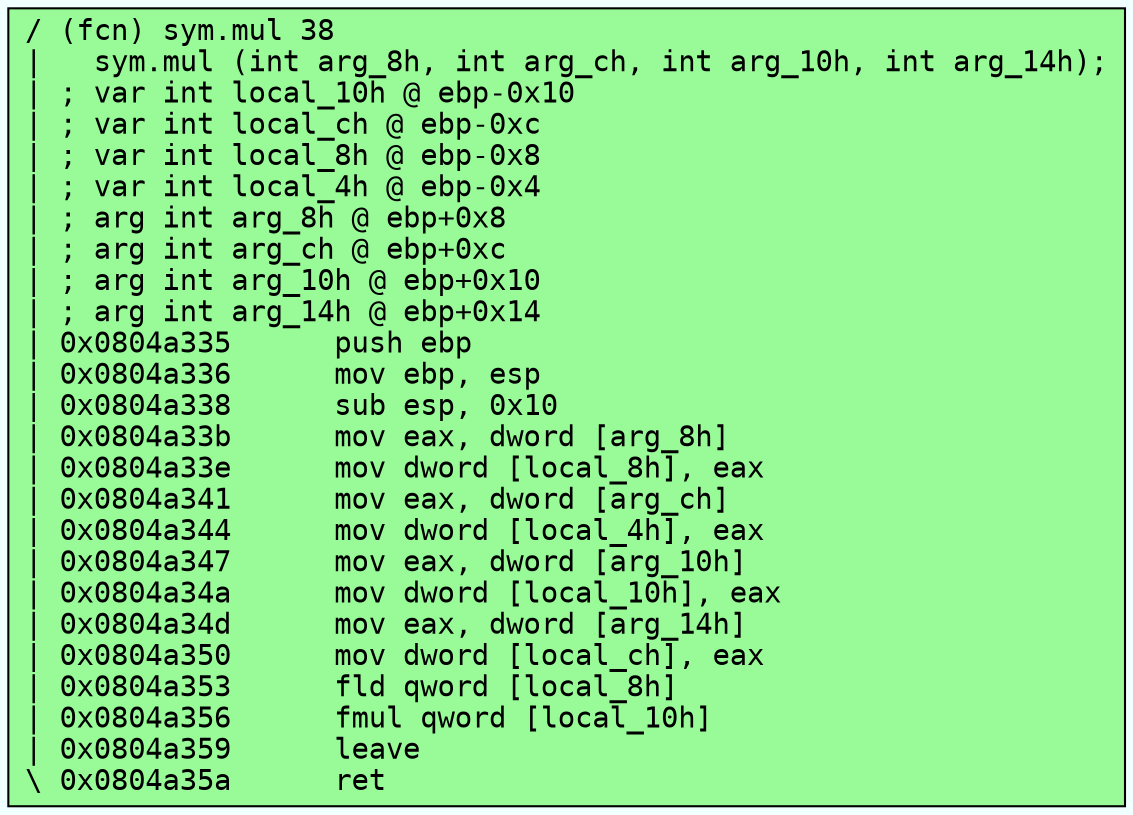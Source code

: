 digraph code {
	graph [bgcolor=azure fontsize=8 fontname="Courier" splines="ortho"];
	node [fillcolor=gray style=filled shape=box];
	edge [arrowhead="normal"];
	"0x0804a335" [URL="sym.mul/0x0804a335", fillcolor="palegreen",color="black", fontname="Courier",label="/ (fcn) sym.mul 38\l|   sym.mul (int arg_8h, int arg_ch, int arg_10h, int arg_14h);\l| ; var int local_10h @ ebp-0x10\l| ; var int local_ch @ ebp-0xc\l| ; var int local_8h @ ebp-0x8\l| ; var int local_4h @ ebp-0x4\l| ; arg int arg_8h @ ebp+0x8\l| ; arg int arg_ch @ ebp+0xc\l| ; arg int arg_10h @ ebp+0x10\l| ; arg int arg_14h @ ebp+0x14\l| 0x0804a335      push ebp\l| 0x0804a336      mov ebp, esp\l| 0x0804a338      sub esp, 0x10\l| 0x0804a33b      mov eax, dword [arg_8h]\l| 0x0804a33e      mov dword [local_8h], eax\l| 0x0804a341      mov eax, dword [arg_ch]\l| 0x0804a344      mov dword [local_4h], eax\l| 0x0804a347      mov eax, dword [arg_10h]\l| 0x0804a34a      mov dword [local_10h], eax\l| 0x0804a34d      mov eax, dword [arg_14h]\l| 0x0804a350      mov dword [local_ch], eax\l| 0x0804a353      fld qword [local_8h]\l| 0x0804a356      fmul qword [local_10h]\l| 0x0804a359      leave\l\\ 0x0804a35a      ret\l"]
}
